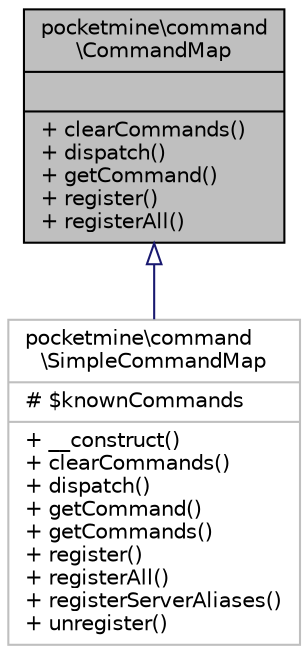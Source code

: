 digraph "pocketmine\command\CommandMap"
{
 // INTERACTIVE_SVG=YES
 // LATEX_PDF_SIZE
  edge [fontname="Helvetica",fontsize="10",labelfontname="Helvetica",labelfontsize="10"];
  node [fontname="Helvetica",fontsize="10",shape=record];
  Node1 [label="{pocketmine\\command\l\\CommandMap\n||+ clearCommands()\l+ dispatch()\l+ getCommand()\l+ register()\l+ registerAll()\l}",height=0.2,width=0.4,color="black", fillcolor="grey75", style="filled", fontcolor="black",tooltip=" "];
  Node1 -> Node2 [dir="back",color="midnightblue",fontsize="10",style="solid",arrowtail="onormal",fontname="Helvetica"];
  Node2 [label="{pocketmine\\command\l\\SimpleCommandMap\n|# $knownCommands\l|+ __construct()\l+ clearCommands()\l+ dispatch()\l+ getCommand()\l+ getCommands()\l+ register()\l+ registerAll()\l+ registerServerAliases()\l+ unregister()\l}",height=0.2,width=0.4,color="grey75", fillcolor="white", style="filled",URL="$d9/dce/classpocketmine_1_1command_1_1_simple_command_map.html",tooltip=" "];
}
